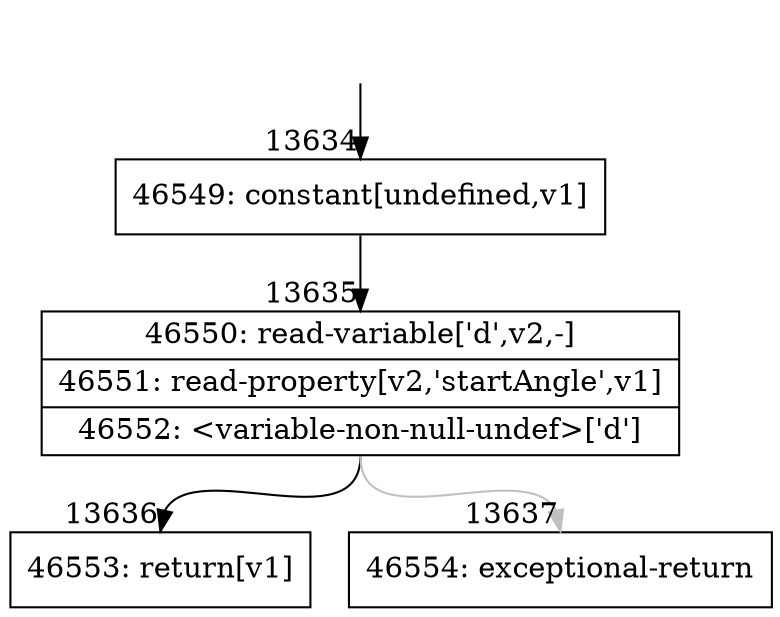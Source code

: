 digraph {
rankdir="TD"
BB_entry1263[shape=none,label=""];
BB_entry1263 -> BB13634 [tailport=s, headport=n, headlabel="    13634"]
BB13634 [shape=record label="{46549: constant[undefined,v1]}" ] 
BB13634 -> BB13635 [tailport=s, headport=n, headlabel="      13635"]
BB13635 [shape=record label="{46550: read-variable['d',v2,-]|46551: read-property[v2,'startAngle',v1]|46552: \<variable-non-null-undef\>['d']}" ] 
BB13635 -> BB13636 [tailport=s, headport=n, headlabel="      13636"]
BB13635 -> BB13637 [tailport=s, headport=n, color=gray, headlabel="      13637"]
BB13636 [shape=record label="{46553: return[v1]}" ] 
BB13637 [shape=record label="{46554: exceptional-return}" ] 
//#$~ 8069
}

